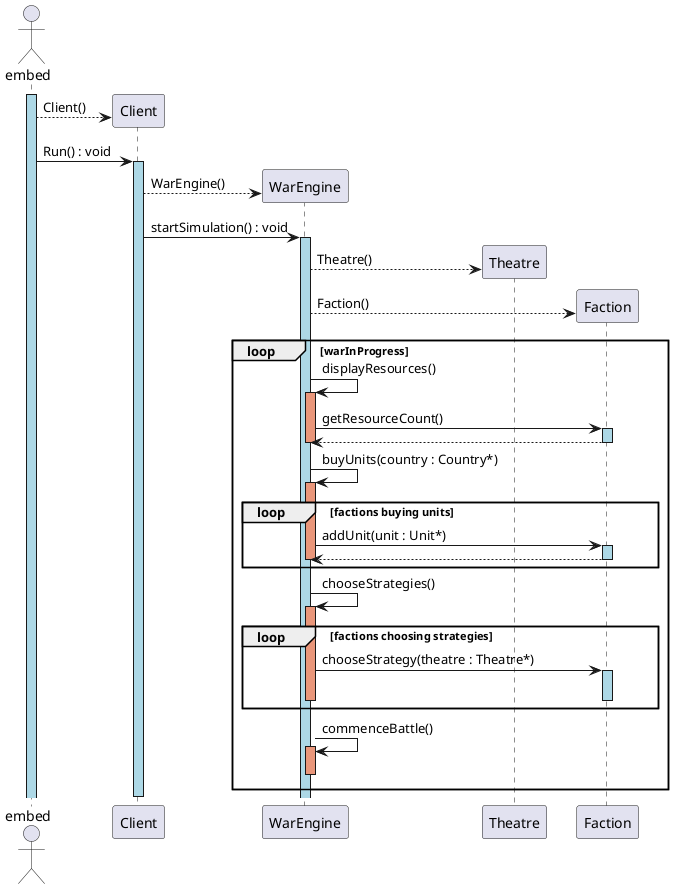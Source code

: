 @startuml
skinparam ParticipantPadding 10
hide circle

actor embed
participant Client
participant WarEngine
participant Theatre
participant Faction 

activate embed #add8e6
create Client
embed --> Client : Client()
embed -> Client : Run() : void
activate Client #add8e6
create WarEngine
Client --> WarEngine : WarEngine()

Client -> WarEngine : startSimulation() : void
activate WarEngine #add8e6
create Theatre
WarEngine --> Theatre : Theatre()
create Faction
WarEngine --> Faction : Faction()

    loop warInProgress
        WarEngine -> WarEngine : displayResources()
		activate WarEngine #DarkSalmon
        WarEngine -> Faction : getResourceCount()
        activate Faction #add8e6
        Faction --> WarEngine
		deactivate WarEngine #DarkSalmon
        deactivate Faction #add8e6

        WarEngine -> WarEngine : buyUnits(country : Country*)
		activate WarEngine #DarkSalmon
		loop factions buying units
			WarEngine -> Faction : addUnit(unit : Unit*)
			activate Faction #add8e6
			Faction --> WarEngine
			deactivate WarEngine #DarkSalmon
			deactivate Faction #add8e6
		end
        
        WarEngine -> WarEngine : chooseStrategies()
		activate WarEngine #DarkSalmon
        loop factions choosing strategies
			WarEngine -> Faction : chooseStrategy(theatre : Theatre*)
			activate Faction #add8e6
			deactivate Faction #add8e6
			deactivate WarEngine #DarkSalmon
        end

        WarEngine -> WarEngine : commenceBattle() 
		activate WarEngine #DarkSalmon
		deactivate WarEngine #DarkSalmon
    end

deactivate Client #add8e6
@enduml
